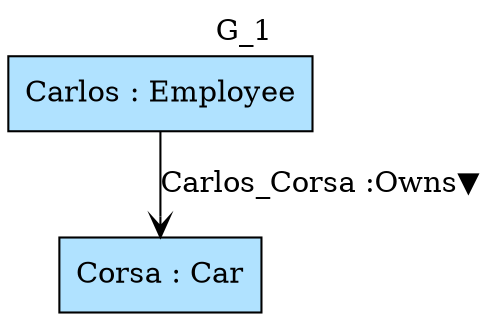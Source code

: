 digraph {graph[label=G_1,labelloc=tl,labelfontsize=12];
"Carlos"[shape=box,fillcolor=lightskyblue1,style = filled,label="Carlos : Employee"];
"Corsa"[shape=box,fillcolor=lightskyblue1,style = filled,label="Corsa : Car"];

"Carlos"->"Corsa"[label="Carlos_Corsa :Owns▼",arrowhead=vee];
}
